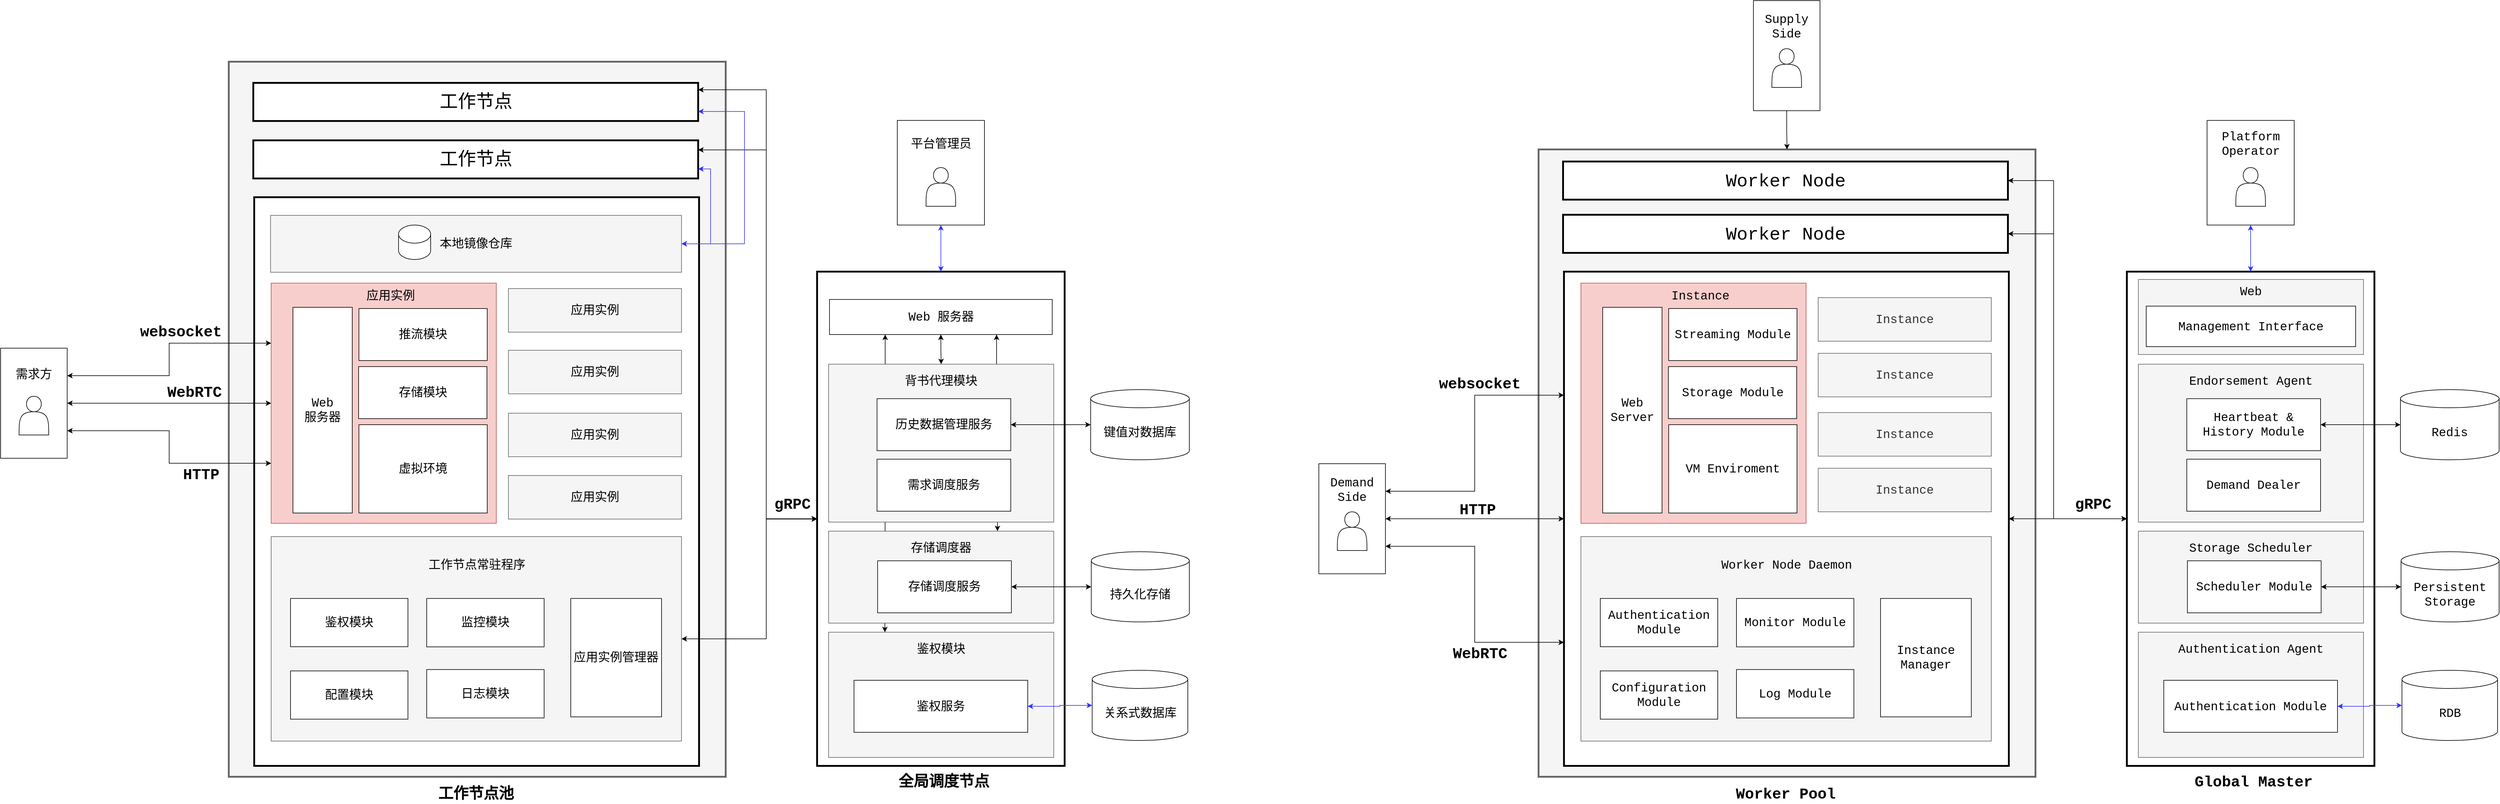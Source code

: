 <mxfile version="15.8.7" type="device"><diagram id="STa_1OBVkK1iO4QKjTPb" name="第 1 页"><mxGraphModel dx="4497" dy="1932" grid="0" gridSize="10" guides="1" tooltips="1" connect="1" arrows="1" fold="1" page="0" pageScale="1" pageWidth="827" pageHeight="1169" math="0" shadow="0"><root><mxCell id="0"/><mxCell id="1" parent="0"/><mxCell id="C3e8_S7knajv_idziumj-4" value="" style="rounded=0;whiteSpace=wrap;html=1;strokeWidth=3;" vertex="1" parent="1"><mxGeometry x="-1391" y="-40" width="409" height="817" as="geometry"/></mxCell><mxCell id="C3e8_S7knajv_idziumj-66" style="edgeStyle=orthogonalEdgeStyle;rounded=0;orthogonalLoop=1;jettySize=auto;html=1;entryX=0.25;entryY=0;entryDx=0;entryDy=0;startArrow=classic;startFill=1;exitX=0.25;exitY=1;exitDx=0;exitDy=0;" edge="1" parent="1" source="C3e8_S7knajv_idziumj-62" target="C3e8_S7knajv_idziumj-30"><mxGeometry relative="1" as="geometry"/></mxCell><mxCell id="C3e8_S7knajv_idziumj-65" style="edgeStyle=orthogonalEdgeStyle;rounded=0;orthogonalLoop=1;jettySize=auto;html=1;entryX=0.75;entryY=0;entryDx=0;entryDy=0;startArrow=classic;startFill=1;exitX=0.75;exitY=1;exitDx=0;exitDy=0;" edge="1" parent="1" source="C3e8_S7knajv_idziumj-62" target="C3e8_S7knajv_idziumj-22"><mxGeometry relative="1" as="geometry"/></mxCell><mxCell id="cxx79adE3NgKQ_IM0aCG-1" value="" style="rounded=0;whiteSpace=wrap;html=1;strokeWidth=3;fillColor=#f5f5f5;fontColor=#333333;strokeColor=#666666;" parent="1" vertex="1"><mxGeometry x="-199" y="-242" width="821" height="1037" as="geometry"/></mxCell><mxCell id="VBAy45ec0tD8rP8XfjGV-51" value="" style="rounded=0;whiteSpace=wrap;html=1;strokeWidth=3;" parent="1" vertex="1"><mxGeometry x="-157" y="-40" width="735" height="817" as="geometry"/></mxCell><mxCell id="zJKoH3lAf2TidxU_8H7B-3" value="" style="rounded=0;whiteSpace=wrap;html=1;fillColor=#f5f5f5;fontColor=#333333;strokeColor=#666666;" parent="1" vertex="1"><mxGeometry x="-129" y="398" width="678" height="338" as="geometry"/></mxCell><mxCell id="VBAy45ec0tD8rP8XfjGV-52" value="" style="rounded=0;whiteSpace=wrap;html=1;strokeWidth=3;" parent="1" vertex="1"><mxGeometry x="773" y="-40" width="409" height="817" as="geometry"/></mxCell><mxCell id="VBAy45ec0tD8rP8XfjGV-62" style="edgeStyle=orthogonalEdgeStyle;rounded=0;orthogonalLoop=1;jettySize=auto;html=1;fontFamily=Courier New;fontSize=20;startArrow=classic;startFill=1;strokeColor=#000000;" parent="1" source="VBAy45ec0tD8rP8XfjGV-51" target="VBAy45ec0tD8rP8XfjGV-52" edge="1"><mxGeometry relative="1" as="geometry"/></mxCell><mxCell id="VBAy45ec0tD8rP8XfjGV-27" value="" style="rounded=0;whiteSpace=wrap;html=1;fillColor=#f5f5f5;fontColor=#333333;strokeColor=#666666;" parent="1" vertex="1"><mxGeometry x="792" y="113" width="372" height="261" as="geometry"/></mxCell><mxCell id="VBAy45ec0tD8rP8XfjGV-2" value="" style="rounded=0;whiteSpace=wrap;html=1;fillColor=#f8cecc;strokeColor=#b85450;" parent="1" vertex="1"><mxGeometry x="-129" y="-21" width="372" height="397" as="geometry"/></mxCell><mxCell id="VBAy45ec0tD8rP8XfjGV-1" value="&lt;font face=&quot;Courier New&quot; style=&quot;font-size: 20px&quot;&gt;Web Server&lt;/font&gt;" style="rounded=0;whiteSpace=wrap;html=1;" parent="1" vertex="1"><mxGeometry x="-93" y="19" width="98" height="340" as="geometry"/></mxCell><mxCell id="VBAy45ec0tD8rP8XfjGV-3" value="Authentication Module" style="rounded=0;whiteSpace=wrap;html=1;fontSize=20;fontFamily=Courier New;" parent="1" vertex="1"><mxGeometry x="-97" y="500.25" width="194" height="79.75" as="geometry"/></mxCell><mxCell id="VBAy45ec0tD8rP8XfjGV-4" value="Instance" style="text;html=1;strokeColor=none;fillColor=none;align=center;verticalAlign=middle;whiteSpace=wrap;rounded=0;fontFamily=Courier New;fontSize=20;" parent="1" vertex="1"><mxGeometry x="15.5" y="-15" width="105" height="30" as="geometry"/></mxCell><mxCell id="VBAy45ec0tD8rP8XfjGV-8" value="Streaming Module" style="rounded=0;whiteSpace=wrap;html=1;fontSize=20;fontFamily=Courier New;" parent="1" vertex="1"><mxGeometry x="16" y="21" width="212" height="86" as="geometry"/></mxCell><mxCell id="VBAy45ec0tD8rP8XfjGV-15" style="edgeStyle=orthogonalEdgeStyle;rounded=0;orthogonalLoop=1;jettySize=auto;html=1;fontFamily=Courier New;fontSize=15;entryX=0;entryY=0.25;entryDx=0;entryDy=0;exitX=1;exitY=0.25;exitDx=0;exitDy=0;startArrow=classic;startFill=1;" parent="1" source="VBAy45ec0tD8rP8XfjGV-14" target="VBAy45ec0tD8rP8XfjGV-51" edge="1"><mxGeometry relative="1" as="geometry"><mxPoint x="-275" y="164.25" as="targetPoint"/></mxGeometry></mxCell><mxCell id="VBAy45ec0tD8rP8XfjGV-67" style="edgeStyle=orthogonalEdgeStyle;rounded=0;orthogonalLoop=1;jettySize=auto;html=1;fontFamily=Courier New;fontSize=25;startArrow=classic;startFill=1;strokeColor=#000000;entryX=0;entryY=0.5;entryDx=0;entryDy=0;" parent="1" source="VBAy45ec0tD8rP8XfjGV-14" target="VBAy45ec0tD8rP8XfjGV-51" edge="1"><mxGeometry relative="1" as="geometry"><mxPoint x="-275" y="368.5" as="targetPoint"/></mxGeometry></mxCell><mxCell id="VBAy45ec0tD8rP8XfjGV-68" style="edgeStyle=orthogonalEdgeStyle;rounded=0;orthogonalLoop=1;jettySize=auto;html=1;entryX=0;entryY=0.75;entryDx=0;entryDy=0;fontFamily=Courier New;fontSize=25;startArrow=classic;startFill=1;strokeColor=#000000;exitX=1;exitY=0.75;exitDx=0;exitDy=0;" parent="1" source="VBAy45ec0tD8rP8XfjGV-14" target="VBAy45ec0tD8rP8XfjGV-51" edge="1"><mxGeometry relative="1" as="geometry"><mxPoint x="-275" y="572.75" as="targetPoint"/></mxGeometry></mxCell><mxCell id="VBAy45ec0tD8rP8XfjGV-14" value="&lt;font face=&quot;Courier New&quot; style=&quot;font-size: 20px&quot;&gt;Demand Side&lt;br&gt;&lt;br&gt;&lt;br&gt;&lt;br&gt;&lt;br&gt;&lt;/font&gt;" style="rounded=0;whiteSpace=wrap;html=1;" parent="1" vertex="1"><mxGeometry x="-562" y="277.5" width="110" height="182" as="geometry"/></mxCell><mxCell id="VBAy45ec0tD8rP8XfjGV-26" value="Storage Module" style="rounded=0;whiteSpace=wrap;html=1;fontSize=20;fontFamily=Courier New;" parent="1" vertex="1"><mxGeometry x="15.5" y="117" width="212" height="86" as="geometry"/></mxCell><mxCell id="VBAy45ec0tD8rP8XfjGV-28" value="Endorsement Agent" style="text;html=1;strokeColor=none;fillColor=none;align=center;verticalAlign=middle;whiteSpace=wrap;rounded=0;fontFamily=Courier New;fontSize=20;" parent="1" vertex="1"><mxGeometry x="862" y="126" width="232" height="30" as="geometry"/></mxCell><mxCell id="VBAy45ec0tD8rP8XfjGV-37" style="edgeStyle=orthogonalEdgeStyle;rounded=0;orthogonalLoop=1;jettySize=auto;html=1;fontFamily=Courier New;fontSize=20;startArrow=classic;startFill=1;exitX=1;exitY=0.5;exitDx=0;exitDy=0;" parent="1" source="VBAy45ec0tD8rP8XfjGV-32" target="VBAy45ec0tD8rP8XfjGV-36" edge="1"><mxGeometry relative="1" as="geometry"/></mxCell><mxCell id="VBAy45ec0tD8rP8XfjGV-31" value="Demand Dealer" style="rounded=0;whiteSpace=wrap;html=1;fontSize=20;fontFamily=Courier New;" parent="1" vertex="1"><mxGeometry x="872" y="270" width="221" height="86" as="geometry"/></mxCell><mxCell id="VBAy45ec0tD8rP8XfjGV-32" value="Heartbeat &amp;amp; History Module" style="rounded=0;whiteSpace=wrap;html=1;fontSize=20;fontFamily=Courier New;" parent="1" vertex="1"><mxGeometry x="872" y="170" width="221" height="86" as="geometry"/></mxCell><mxCell id="VBAy45ec0tD8rP8XfjGV-36" value="Redis" style="shape=cylinder3;whiteSpace=wrap;html=1;boundedLbl=1;backgroundOutline=1;size=15;fontFamily=Courier New;fontSize=20;" parent="1" vertex="1"><mxGeometry x="1225" y="155" width="163" height="116" as="geometry"/></mxCell><mxCell id="VBAy45ec0tD8rP8XfjGV-38" value="" style="rounded=0;whiteSpace=wrap;html=1;fillColor=#f5f5f5;fontColor=#333333;strokeColor=#666666;" parent="1" vertex="1"><mxGeometry x="792" y="389" width="372" height="152" as="geometry"/></mxCell><mxCell id="VBAy45ec0tD8rP8XfjGV-39" value="Storage Scheduler" style="text;html=1;strokeColor=none;fillColor=none;align=center;verticalAlign=middle;whiteSpace=wrap;rounded=0;fontFamily=Courier New;fontSize=20;" parent="1" vertex="1"><mxGeometry x="862" y="402" width="232" height="30" as="geometry"/></mxCell><mxCell id="VBAy45ec0tD8rP8XfjGV-41" style="edgeStyle=orthogonalEdgeStyle;rounded=0;orthogonalLoop=1;jettySize=auto;html=1;fontFamily=Courier New;fontSize=20;startArrow=classic;startFill=1;" parent="1" source="VBAy45ec0tD8rP8XfjGV-42" target="VBAy45ec0tD8rP8XfjGV-44" edge="1"><mxGeometry relative="1" as="geometry"/></mxCell><mxCell id="VBAy45ec0tD8rP8XfjGV-42" value="Scheduler Module" style="rounded=0;whiteSpace=wrap;html=1;fontSize=20;fontFamily=Courier New;" parent="1" vertex="1"><mxGeometry x="873" y="438" width="221" height="86" as="geometry"/></mxCell><mxCell id="VBAy45ec0tD8rP8XfjGV-44" value="Persistent Storage" style="shape=cylinder3;whiteSpace=wrap;html=1;boundedLbl=1;backgroundOutline=1;size=15;fontFamily=Courier New;fontSize=20;" parent="1" vertex="1"><mxGeometry x="1226" y="423" width="162" height="116" as="geometry"/></mxCell><mxCell id="VBAy45ec0tD8rP8XfjGV-49" value="VM Enviroment" style="rounded=0;whiteSpace=wrap;html=1;fontSize=20;fontFamily=Courier New;" parent="1" vertex="1"><mxGeometry x="16" y="213" width="212" height="146" as="geometry"/></mxCell><mxCell id="VBAy45ec0tD8rP8XfjGV-53" style="edgeStyle=orthogonalEdgeStyle;rounded=0;orthogonalLoop=1;jettySize=auto;html=1;entryX=0.5;entryY=0;entryDx=0;entryDy=0;fontFamily=Courier New;fontSize=20;startArrow=classic;startFill=1;strokeColor=#3333FF;" parent="1" source="VBAy45ec0tD8rP8XfjGV-50" target="VBAy45ec0tD8rP8XfjGV-52" edge="1"><mxGeometry relative="1" as="geometry"/></mxCell><mxCell id="VBAy45ec0tD8rP8XfjGV-50" value="&lt;font face=&quot;Courier New&quot;&gt;&lt;span style=&quot;font-size: 20px&quot;&gt;Platform Operator&lt;br&gt;&lt;br&gt;&lt;br&gt;&lt;br&gt;&lt;br&gt;&lt;/span&gt;&lt;/font&gt;" style="rounded=0;whiteSpace=wrap;html=1;" parent="1" vertex="1"><mxGeometry x="905.5" y="-290" width="144" height="173" as="geometry"/></mxCell><mxCell id="VBAy45ec0tD8rP8XfjGV-54" value="" style="rounded=0;whiteSpace=wrap;html=1;fillColor=#f5f5f5;fontColor=#333333;strokeColor=#666666;" parent="1" vertex="1"><mxGeometry x="792" y="556" width="372" height="207" as="geometry"/></mxCell><mxCell id="VBAy45ec0tD8rP8XfjGV-55" value="Authentication Agent" style="text;html=1;strokeColor=none;fillColor=none;align=center;verticalAlign=middle;whiteSpace=wrap;rounded=0;fontFamily=Courier New;fontSize=20;" parent="1" vertex="1"><mxGeometry x="845" y="569" width="266" height="30" as="geometry"/></mxCell><mxCell id="VBAy45ec0tD8rP8XfjGV-56" value="RDB" style="shape=cylinder3;whiteSpace=wrap;html=1;boundedLbl=1;backgroundOutline=1;size=15;fontFamily=Courier New;fontSize=20;" parent="1" vertex="1"><mxGeometry x="1227.5" y="619" width="158" height="116" as="geometry"/></mxCell><mxCell id="VBAy45ec0tD8rP8XfjGV-59" style="edgeStyle=orthogonalEdgeStyle;rounded=0;orthogonalLoop=1;jettySize=auto;html=1;fontFamily=Courier New;fontSize=20;startArrow=classic;startFill=1;strokeColor=#3333FF;" parent="1" source="VBAy45ec0tD8rP8XfjGV-58" target="VBAy45ec0tD8rP8XfjGV-56" edge="1"><mxGeometry relative="1" as="geometry"/></mxCell><mxCell id="VBAy45ec0tD8rP8XfjGV-58" value="Authentication&amp;nbsp;Module" style="rounded=0;whiteSpace=wrap;html=1;fontSize=20;fontFamily=Courier New;" parent="1" vertex="1"><mxGeometry x="834" y="635.5" width="287" height="86" as="geometry"/></mxCell><mxCell id="VBAy45ec0tD8rP8XfjGV-63" value="&lt;b&gt;&lt;font style=&quot;font-size: 25px&quot;&gt;gRPC&lt;/font&gt;&lt;/b&gt;" style="text;html=1;strokeColor=none;fillColor=none;align=center;verticalAlign=middle;whiteSpace=wrap;rounded=0;fontFamily=Courier New;fontSize=20;" parent="1" vertex="1"><mxGeometry x="690" y="330" width="55" height="30" as="geometry"/></mxCell><mxCell id="VBAy45ec0tD8rP8XfjGV-64" value="&lt;b&gt;&lt;font style=&quot;font-size: 25px&quot;&gt;HTTP&lt;/font&gt;&lt;/b&gt;" style="text;html=1;strokeColor=none;fillColor=none;align=center;verticalAlign=middle;whiteSpace=wrap;rounded=0;fontFamily=Courier New;fontSize=20;" parent="1" vertex="1"><mxGeometry x="-326.75" y="339" width="55" height="30" as="geometry"/></mxCell><mxCell id="VBAy45ec0tD8rP8XfjGV-69" value="&lt;span style=&quot;font-size: 25px&quot;&gt;&lt;b&gt;websocket&lt;/b&gt;&lt;/span&gt;" style="text;html=1;strokeColor=none;fillColor=none;align=center;verticalAlign=middle;whiteSpace=wrap;rounded=0;fontFamily=Courier New;fontSize=20;" parent="1" vertex="1"><mxGeometry x="-374.75" y="131" width="158" height="30" as="geometry"/></mxCell><mxCell id="VBAy45ec0tD8rP8XfjGV-70" value="&lt;b&gt;&lt;font style=&quot;font-size: 25px&quot;&gt;WebRTC&lt;/font&gt;&lt;/b&gt;" style="text;html=1;strokeColor=none;fillColor=none;align=center;verticalAlign=middle;whiteSpace=wrap;rounded=0;fontFamily=Courier New;fontSize=20;" parent="1" vertex="1"><mxGeometry x="-341" y="577" width="90.5" height="30" as="geometry"/></mxCell><mxCell id="VBAy45ec0tD8rP8XfjGV-71" value="&lt;b&gt;&lt;font style=&quot;font-size: 25px&quot;&gt;Worker Pool&lt;/font&gt;&lt;/b&gt;" style="text;html=1;strokeColor=none;fillColor=none;align=center;verticalAlign=middle;whiteSpace=wrap;rounded=0;fontFamily=Courier New;fontSize=20;" parent="1" vertex="1"><mxGeometry x="85.75" y="809" width="246.5" height="30" as="geometry"/></mxCell><mxCell id="VBAy45ec0tD8rP8XfjGV-72" value="&lt;b&gt;&lt;font style=&quot;font-size: 25px&quot;&gt;Global Master&lt;/font&gt;&lt;/b&gt;" style="text;html=1;strokeColor=none;fillColor=none;align=center;verticalAlign=middle;whiteSpace=wrap;rounded=0;fontFamily=Courier New;fontSize=20;" parent="1" vertex="1"><mxGeometry x="834" y="789" width="297" height="30" as="geometry"/></mxCell><mxCell id="wNVnw0IwyN-OmfaaxIC0-1" value="" style="shape=actor;whiteSpace=wrap;html=1;" parent="1" vertex="1"><mxGeometry x="-531.5" y="357" width="49" height="64" as="geometry"/></mxCell><mxCell id="wNVnw0IwyN-OmfaaxIC0-2" value="" style="shape=actor;whiteSpace=wrap;html=1;" parent="1" vertex="1"><mxGeometry x="953" y="-212" width="49" height="64" as="geometry"/></mxCell><mxCell id="4lXJk_FmMBGKa-IYqEtt-1" value="" style="rounded=0;whiteSpace=wrap;html=1;fillColor=#f5f5f5;fontColor=#333333;strokeColor=#666666;" parent="1" vertex="1"><mxGeometry x="792" y="-27" width="372" height="124" as="geometry"/></mxCell><mxCell id="4lXJk_FmMBGKa-IYqEtt-2" value="Web" style="text;html=1;strokeColor=none;fillColor=none;align=center;verticalAlign=middle;whiteSpace=wrap;rounded=0;fontFamily=Courier New;fontSize=20;" parent="1" vertex="1"><mxGeometry x="862" y="-22" width="232" height="30" as="geometry"/></mxCell><mxCell id="4lXJk_FmMBGKa-IYqEtt-4" value="&lt;font face=&quot;Courier New&quot; style=&quot;font-size: 20px&quot;&gt;Management Interface&lt;/font&gt;" style="rounded=0;whiteSpace=wrap;html=1;" parent="1" vertex="1"><mxGeometry x="805" y="17" width="346" height="67" as="geometry"/></mxCell><mxCell id="zJKoH3lAf2TidxU_8H7B-2" value="&lt;font style=&quot;font-size: 20px&quot; face=&quot;Courier New&quot;&gt;Instance&lt;/font&gt;" style="rounded=0;whiteSpace=wrap;html=1;fillColor=#f5f5f5;fontColor=#333333;strokeColor=#666666;" parent="1" vertex="1"><mxGeometry x="263" y="3" width="286" height="72" as="geometry"/></mxCell><mxCell id="zJKoH3lAf2TidxU_8H7B-4" value="Worker Node Daemon" style="text;html=1;strokeColor=none;fillColor=none;align=center;verticalAlign=middle;whiteSpace=wrap;rounded=0;fontFamily=Courier New;fontSize=20;" parent="1" vertex="1"><mxGeometry x="81.5" y="429.5" width="258" height="30" as="geometry"/></mxCell><mxCell id="zJKoH3lAf2TidxU_8H7B-6" value="&lt;font style=&quot;font-size: 20px&quot; face=&quot;Courier New&quot;&gt;Instance&lt;/font&gt;" style="rounded=0;whiteSpace=wrap;html=1;fillColor=#f5f5f5;fontColor=#333333;strokeColor=#666666;" parent="1" vertex="1"><mxGeometry x="263" y="95" width="286" height="72" as="geometry"/></mxCell><mxCell id="zJKoH3lAf2TidxU_8H7B-7" value="&lt;font style=&quot;font-size: 20px&quot; face=&quot;Courier New&quot;&gt;Instance&lt;/font&gt;" style="rounded=0;whiteSpace=wrap;html=1;fillColor=#f5f5f5;fontColor=#333333;strokeColor=#666666;" parent="1" vertex="1"><mxGeometry x="263" y="285" width="286" height="72" as="geometry"/></mxCell><mxCell id="zJKoH3lAf2TidxU_8H7B-8" value="&lt;font style=&quot;font-size: 20px&quot; face=&quot;Courier New&quot;&gt;Instance&lt;/font&gt;" style="rounded=0;whiteSpace=wrap;html=1;fillColor=#f5f5f5;fontColor=#333333;strokeColor=#666666;" parent="1" vertex="1"><mxGeometry x="263" y="193" width="286" height="72" as="geometry"/></mxCell><mxCell id="zJKoH3lAf2TidxU_8H7B-12" style="edgeStyle=orthogonalEdgeStyle;rounded=0;orthogonalLoop=1;jettySize=auto;html=1;entryX=0;entryY=0.5;entryDx=0;entryDy=0;fontFamily=Courier New;fontSize=30;startArrow=classic;startFill=1;" parent="1" source="zJKoH3lAf2TidxU_8H7B-10" target="VBAy45ec0tD8rP8XfjGV-52" edge="1"><mxGeometry relative="1" as="geometry"><Array as="points"><mxPoint x="652" y="-102"/><mxPoint x="652" y="369"/></Array></mxGeometry></mxCell><mxCell id="zJKoH3lAf2TidxU_8H7B-10" value="&lt;font style=&quot;font-size: 30px&quot; face=&quot;Courier New&quot;&gt;Worker Node&lt;/font&gt;" style="rounded=0;whiteSpace=wrap;html=1;strokeWidth=3;" parent="1" vertex="1"><mxGeometry x="-158.5" y="-134" width="735" height="63" as="geometry"/></mxCell><mxCell id="zJKoH3lAf2TidxU_8H7B-13" style="edgeStyle=orthogonalEdgeStyle;rounded=0;orthogonalLoop=1;jettySize=auto;html=1;entryX=0;entryY=0.5;entryDx=0;entryDy=0;fontFamily=Courier New;fontSize=30;startArrow=classic;startFill=1;" parent="1" source="zJKoH3lAf2TidxU_8H7B-11" target="VBAy45ec0tD8rP8XfjGV-52" edge="1"><mxGeometry relative="1" as="geometry"><Array as="points"><mxPoint x="652" y="-190"/><mxPoint x="652" y="369"/></Array></mxGeometry></mxCell><mxCell id="zJKoH3lAf2TidxU_8H7B-11" value="&lt;font style=&quot;font-size: 30px&quot; face=&quot;Courier New&quot;&gt;Worker Node&lt;/font&gt;" style="rounded=0;whiteSpace=wrap;html=1;strokeWidth=3;" parent="1" vertex="1"><mxGeometry x="-158.5" y="-222" width="735" height="63" as="geometry"/></mxCell><mxCell id="cxx79adE3NgKQ_IM0aCG-5" style="edgeStyle=orthogonalEdgeStyle;rounded=0;orthogonalLoop=1;jettySize=auto;html=1;entryX=0.5;entryY=0;entryDx=0;entryDy=0;" parent="1" source="cxx79adE3NgKQ_IM0aCG-2" target="cxx79adE3NgKQ_IM0aCG-1" edge="1"><mxGeometry relative="1" as="geometry"/></mxCell><mxCell id="cxx79adE3NgKQ_IM0aCG-2" value="&lt;font face=&quot;Courier New&quot; style=&quot;font-size: 20px&quot;&gt;Supply Side&lt;br&gt;&lt;br&gt;&lt;br&gt;&lt;br&gt;&lt;br&gt;&lt;/font&gt;" style="rounded=0;whiteSpace=wrap;html=1;" parent="1" vertex="1"><mxGeometry x="156" y="-488" width="110" height="182" as="geometry"/></mxCell><mxCell id="cxx79adE3NgKQ_IM0aCG-3" value="" style="shape=actor;whiteSpace=wrap;html=1;" parent="1" vertex="1"><mxGeometry x="186.5" y="-408.5" width="49" height="64" as="geometry"/></mxCell><mxCell id="cxx79adE3NgKQ_IM0aCG-6" value="Monitor Module" style="rounded=0;whiteSpace=wrap;html=1;fontSize=20;fontFamily=Courier New;" parent="1" vertex="1"><mxGeometry x="128" y="500.25" width="194" height="80" as="geometry"/></mxCell><mxCell id="cxx79adE3NgKQ_IM0aCG-7" value="Log Module" style="rounded=0;whiteSpace=wrap;html=1;fontSize=20;fontFamily=Courier New;" parent="1" vertex="1"><mxGeometry x="128" y="617.75" width="194" height="80" as="geometry"/></mxCell><mxCell id="cxx79adE3NgKQ_IM0aCG-8" value="Configuration Module" style="rounded=0;whiteSpace=wrap;html=1;fontSize=20;fontFamily=Courier New;" parent="1" vertex="1"><mxGeometry x="-97" y="620" width="194" height="79.75" as="geometry"/></mxCell><mxCell id="cxx79adE3NgKQ_IM0aCG-9" value="Instance Manager" style="rounded=0;whiteSpace=wrap;html=1;fontSize=20;fontFamily=Courier New;" parent="1" vertex="1"><mxGeometry x="366" y="500.25" width="150" height="195.75" as="geometry"/></mxCell><mxCell id="C3e8_S7knajv_idziumj-1" value="" style="rounded=0;whiteSpace=wrap;html=1;strokeWidth=3;fillColor=#f5f5f5;fontColor=#333333;strokeColor=#666666;" vertex="1" parent="1"><mxGeometry x="-2363" y="-387" width="821" height="1182" as="geometry"/></mxCell><mxCell id="C3e8_S7knajv_idziumj-2" value="" style="rounded=0;whiteSpace=wrap;html=1;strokeWidth=3;" vertex="1" parent="1"><mxGeometry x="-2321" y="-163" width="735" height="940" as="geometry"/></mxCell><mxCell id="C3e8_S7knajv_idziumj-3" value="" style="rounded=0;whiteSpace=wrap;html=1;fillColor=#f5f5f5;fontColor=#333333;strokeColor=#666666;" vertex="1" parent="1"><mxGeometry x="-2293" y="398" width="678" height="338" as="geometry"/></mxCell><mxCell id="C3e8_S7knajv_idziumj-5" style="edgeStyle=orthogonalEdgeStyle;rounded=0;orthogonalLoop=1;jettySize=auto;html=1;fontFamily=Courier New;fontSize=20;startArrow=classic;startFill=1;strokeColor=#000000;exitX=1;exitY=0.5;exitDx=0;exitDy=0;" edge="1" source="C3e8_S7knajv_idziumj-3" target="C3e8_S7knajv_idziumj-4" parent="1"><mxGeometry relative="1" as="geometry"><Array as="points"><mxPoint x="-1475" y="567"/><mxPoint x="-1475" y="369"/></Array></mxGeometry></mxCell><mxCell id="C3e8_S7knajv_idziumj-6" value="" style="rounded=0;whiteSpace=wrap;html=1;fillColor=#f5f5f5;fontColor=#333333;strokeColor=#666666;" vertex="1" parent="1"><mxGeometry x="-1372" y="113" width="372" height="261" as="geometry"/></mxCell><mxCell id="C3e8_S7knajv_idziumj-7" value="" style="rounded=0;whiteSpace=wrap;html=1;fillColor=#f8cecc;strokeColor=#b85450;" vertex="1" parent="1"><mxGeometry x="-2293" y="-21" width="372" height="397" as="geometry"/></mxCell><mxCell id="C3e8_S7knajv_idziumj-8" value="&lt;font face=&quot;Courier New&quot; style=&quot;font-size: 20px&quot;&gt;Web &lt;br&gt;服务器&lt;/font&gt;" style="rounded=0;whiteSpace=wrap;html=1;align=center;" vertex="1" parent="1"><mxGeometry x="-2257" y="19" width="98" height="340" as="geometry"/></mxCell><mxCell id="C3e8_S7knajv_idziumj-9" value="鉴权模块" style="rounded=0;whiteSpace=wrap;html=1;fontSize=20;fontFamily=Courier New;" vertex="1" parent="1"><mxGeometry x="-2261" y="500.25" width="194" height="79.75" as="geometry"/></mxCell><mxCell id="C3e8_S7knajv_idziumj-10" value="应用实例" style="text;html=1;strokeColor=none;fillColor=none;align=center;verticalAlign=middle;whiteSpace=wrap;rounded=0;fontFamily=Courier New;fontSize=20;" vertex="1" parent="1"><mxGeometry x="-2148.5" y="-15" width="105" height="30" as="geometry"/></mxCell><mxCell id="C3e8_S7knajv_idziumj-11" value="推流模块" style="rounded=0;whiteSpace=wrap;html=1;fontSize=20;fontFamily=Courier New;" vertex="1" parent="1"><mxGeometry x="-2148" y="21" width="212" height="86" as="geometry"/></mxCell><mxCell id="C3e8_S7knajv_idziumj-12" style="edgeStyle=orthogonalEdgeStyle;rounded=0;orthogonalLoop=1;jettySize=auto;html=1;fontFamily=Courier New;fontSize=15;entryX=0;entryY=0.25;entryDx=0;entryDy=0;exitX=1;exitY=0.25;exitDx=0;exitDy=0;startArrow=classic;startFill=1;" edge="1" source="C3e8_S7knajv_idziumj-15" target="C3e8_S7knajv_idziumj-7" parent="1"><mxGeometry relative="1" as="geometry"><mxPoint x="-2439" y="164.25" as="targetPoint"/></mxGeometry></mxCell><mxCell id="C3e8_S7knajv_idziumj-13" style="edgeStyle=orthogonalEdgeStyle;rounded=0;orthogonalLoop=1;jettySize=auto;html=1;fontFamily=Courier New;fontSize=25;startArrow=classic;startFill=1;strokeColor=#000000;" edge="1" source="C3e8_S7knajv_idziumj-15" target="C3e8_S7knajv_idziumj-7" parent="1"><mxGeometry relative="1" as="geometry"><mxPoint x="-2439" y="368.5" as="targetPoint"/></mxGeometry></mxCell><mxCell id="C3e8_S7knajv_idziumj-14" style="edgeStyle=orthogonalEdgeStyle;rounded=0;orthogonalLoop=1;jettySize=auto;html=1;entryX=0;entryY=0.75;entryDx=0;entryDy=0;fontFamily=Courier New;fontSize=25;startArrow=classic;startFill=1;strokeColor=#000000;exitX=1;exitY=0.75;exitDx=0;exitDy=0;" edge="1" source="C3e8_S7knajv_idziumj-15" target="C3e8_S7knajv_idziumj-7" parent="1"><mxGeometry relative="1" as="geometry"><mxPoint x="-2439" y="572.75" as="targetPoint"/></mxGeometry></mxCell><mxCell id="C3e8_S7knajv_idziumj-15" value="&lt;font face=&quot;Courier New&quot; style=&quot;font-size: 20px&quot;&gt;需求方&lt;br&gt;&lt;br&gt;&lt;br&gt;&lt;br&gt;&lt;br&gt;&lt;/font&gt;" style="rounded=0;whiteSpace=wrap;html=1;" vertex="1" parent="1"><mxGeometry x="-2740" y="86.5" width="110" height="182" as="geometry"/></mxCell><mxCell id="C3e8_S7knajv_idziumj-16" value="存储模块" style="rounded=0;whiteSpace=wrap;html=1;fontSize=20;fontFamily=Courier New;" vertex="1" parent="1"><mxGeometry x="-2148.5" y="117" width="212" height="86" as="geometry"/></mxCell><mxCell id="C3e8_S7knajv_idziumj-17" value="背书代理模块" style="text;html=1;strokeColor=none;fillColor=none;align=center;verticalAlign=middle;whiteSpace=wrap;rounded=0;fontFamily=Courier New;fontSize=20;" vertex="1" parent="1"><mxGeometry x="-1302" y="126" width="232" height="30" as="geometry"/></mxCell><mxCell id="C3e8_S7knajv_idziumj-18" style="edgeStyle=orthogonalEdgeStyle;rounded=0;orthogonalLoop=1;jettySize=auto;html=1;fontFamily=Courier New;fontSize=20;startArrow=classic;startFill=1;exitX=1;exitY=0.5;exitDx=0;exitDy=0;" edge="1" source="C3e8_S7knajv_idziumj-20" target="C3e8_S7knajv_idziumj-21" parent="1"><mxGeometry relative="1" as="geometry"/></mxCell><mxCell id="C3e8_S7knajv_idziumj-19" value="需求调度服务" style="rounded=0;whiteSpace=wrap;html=1;fontSize=20;fontFamily=Courier New;" vertex="1" parent="1"><mxGeometry x="-1292" y="270" width="221" height="86" as="geometry"/></mxCell><mxCell id="C3e8_S7knajv_idziumj-20" value="历史数据管理服务" style="rounded=0;whiteSpace=wrap;html=1;fontSize=20;fontFamily=Courier New;" vertex="1" parent="1"><mxGeometry x="-1292" y="170" width="221" height="86" as="geometry"/></mxCell><mxCell id="C3e8_S7knajv_idziumj-21" value="键值对数据库" style="shape=cylinder3;whiteSpace=wrap;html=1;boundedLbl=1;backgroundOutline=1;size=15;fontFamily=Courier New;fontSize=20;" vertex="1" parent="1"><mxGeometry x="-939" y="155" width="163" height="116" as="geometry"/></mxCell><mxCell id="C3e8_S7knajv_idziumj-22" value="" style="rounded=0;whiteSpace=wrap;html=1;fillColor=#f5f5f5;fontColor=#333333;strokeColor=#666666;" vertex="1" parent="1"><mxGeometry x="-1372" y="389" width="372" height="152" as="geometry"/></mxCell><mxCell id="C3e8_S7knajv_idziumj-23" value="存储调度器" style="text;html=1;strokeColor=none;fillColor=none;align=center;verticalAlign=middle;whiteSpace=wrap;rounded=0;fontFamily=Courier New;fontSize=20;" vertex="1" parent="1"><mxGeometry x="-1302" y="402" width="232" height="30" as="geometry"/></mxCell><mxCell id="C3e8_S7knajv_idziumj-24" style="edgeStyle=orthogonalEdgeStyle;rounded=0;orthogonalLoop=1;jettySize=auto;html=1;fontFamily=Courier New;fontSize=20;startArrow=classic;startFill=1;" edge="1" source="C3e8_S7knajv_idziumj-25" target="C3e8_S7knajv_idziumj-26" parent="1"><mxGeometry relative="1" as="geometry"/></mxCell><mxCell id="C3e8_S7knajv_idziumj-25" value="存储调度服务" style="rounded=0;whiteSpace=wrap;html=1;fontSize=20;fontFamily=Courier New;" vertex="1" parent="1"><mxGeometry x="-1291" y="438" width="221" height="86" as="geometry"/></mxCell><mxCell id="C3e8_S7knajv_idziumj-26" value="持久化存储" style="shape=cylinder3;whiteSpace=wrap;html=1;boundedLbl=1;backgroundOutline=1;size=15;fontFamily=Courier New;fontSize=20;" vertex="1" parent="1"><mxGeometry x="-938" y="423" width="162" height="116" as="geometry"/></mxCell><mxCell id="C3e8_S7knajv_idziumj-27" value="虚拟环境" style="rounded=0;whiteSpace=wrap;html=1;fontSize=20;fontFamily=Courier New;" vertex="1" parent="1"><mxGeometry x="-2148" y="213" width="212" height="146" as="geometry"/></mxCell><mxCell id="C3e8_S7knajv_idziumj-28" style="edgeStyle=orthogonalEdgeStyle;rounded=0;orthogonalLoop=1;jettySize=auto;html=1;entryX=0.5;entryY=0;entryDx=0;entryDy=0;fontFamily=Courier New;fontSize=20;startArrow=classic;startFill=1;strokeColor=#3333FF;" edge="1" source="C3e8_S7knajv_idziumj-29" target="C3e8_S7knajv_idziumj-4" parent="1"><mxGeometry relative="1" as="geometry"/></mxCell><mxCell id="C3e8_S7knajv_idziumj-29" value="&lt;font face=&quot;Courier New&quot;&gt;&lt;span style=&quot;font-size: 20px&quot;&gt;平台管理员&lt;br&gt;&lt;br&gt;&lt;br&gt;&lt;br&gt;&lt;br&gt;&lt;/span&gt;&lt;/font&gt;" style="rounded=0;whiteSpace=wrap;html=1;" vertex="1" parent="1"><mxGeometry x="-1258.5" y="-290" width="144" height="173" as="geometry"/></mxCell><mxCell id="C3e8_S7knajv_idziumj-30" value="" style="rounded=0;whiteSpace=wrap;html=1;fillColor=#f5f5f5;fontColor=#333333;strokeColor=#666666;" vertex="1" parent="1"><mxGeometry x="-1372" y="556" width="372" height="207" as="geometry"/></mxCell><mxCell id="C3e8_S7knajv_idziumj-31" value="鉴权模块" style="text;html=1;strokeColor=none;fillColor=none;align=center;verticalAlign=middle;whiteSpace=wrap;rounded=0;fontFamily=Courier New;fontSize=20;" vertex="1" parent="1"><mxGeometry x="-1319" y="569" width="266" height="30" as="geometry"/></mxCell><mxCell id="C3e8_S7knajv_idziumj-32" value="关系式数据库" style="shape=cylinder3;whiteSpace=wrap;html=1;boundedLbl=1;backgroundOutline=1;size=15;fontFamily=Courier New;fontSize=20;" vertex="1" parent="1"><mxGeometry x="-936.5" y="619" width="158" height="116" as="geometry"/></mxCell><mxCell id="C3e8_S7knajv_idziumj-33" style="edgeStyle=orthogonalEdgeStyle;rounded=0;orthogonalLoop=1;jettySize=auto;html=1;fontFamily=Courier New;fontSize=20;startArrow=classic;startFill=1;strokeColor=#3333FF;" edge="1" source="C3e8_S7knajv_idziumj-34" target="C3e8_S7knajv_idziumj-32" parent="1"><mxGeometry relative="1" as="geometry"/></mxCell><mxCell id="C3e8_S7knajv_idziumj-34" value="鉴权服务" style="rounded=0;whiteSpace=wrap;html=1;fontSize=20;fontFamily=Courier New;" vertex="1" parent="1"><mxGeometry x="-1330" y="635.5" width="287" height="86" as="geometry"/></mxCell><mxCell id="C3e8_S7knajv_idziumj-35" value="&lt;b&gt;&lt;font style=&quot;font-size: 25px&quot;&gt;gRPC&lt;/font&gt;&lt;/b&gt;" style="text;html=1;strokeColor=none;fillColor=none;align=center;verticalAlign=middle;whiteSpace=wrap;rounded=0;fontFamily=Courier New;fontSize=20;" vertex="1" parent="1"><mxGeometry x="-1459" y="330" width="55" height="30" as="geometry"/></mxCell><mxCell id="C3e8_S7knajv_idziumj-36" value="&lt;b&gt;&lt;font style=&quot;font-size: 25px&quot;&gt;HTTP&lt;/font&gt;&lt;/b&gt;" style="text;html=1;strokeColor=none;fillColor=none;align=center;verticalAlign=middle;whiteSpace=wrap;rounded=0;fontFamily=Courier New;fontSize=20;" vertex="1" parent="1"><mxGeometry x="-2435.75" y="281" width="55" height="30" as="geometry"/></mxCell><mxCell id="C3e8_S7knajv_idziumj-37" value="&lt;span style=&quot;font-size: 25px&quot;&gt;&lt;b&gt;websocket&lt;/b&gt;&lt;/span&gt;" style="text;html=1;strokeColor=none;fillColor=none;align=center;verticalAlign=middle;whiteSpace=wrap;rounded=0;fontFamily=Courier New;fontSize=20;" vertex="1" parent="1"><mxGeometry x="-2521" y="45" width="158" height="30" as="geometry"/></mxCell><mxCell id="C3e8_S7knajv_idziumj-38" value="&lt;b&gt;&lt;font style=&quot;font-size: 25px&quot;&gt;WebRTC&lt;/font&gt;&lt;/b&gt;" style="text;html=1;strokeColor=none;fillColor=none;align=center;verticalAlign=middle;whiteSpace=wrap;rounded=0;fontFamily=Courier New;fontSize=20;" vertex="1" parent="1"><mxGeometry x="-2465" y="145" width="90.5" height="30" as="geometry"/></mxCell><mxCell id="C3e8_S7knajv_idziumj-39" value="&lt;span style=&quot;font-size: 25px&quot;&gt;&lt;b&gt;工作节点池&lt;/b&gt;&lt;/span&gt;" style="text;html=1;strokeColor=none;fillColor=none;align=center;verticalAlign=middle;whiteSpace=wrap;rounded=0;fontFamily=Courier New;fontSize=20;" vertex="1" parent="1"><mxGeometry x="-2078.25" y="809" width="246.5" height="30" as="geometry"/></mxCell><mxCell id="C3e8_S7knajv_idziumj-40" value="&lt;b&gt;&lt;font style=&quot;font-size: 25px&quot;&gt;全局调度节点&lt;/font&gt;&lt;/b&gt;" style="text;html=1;strokeColor=none;fillColor=none;align=center;verticalAlign=middle;whiteSpace=wrap;rounded=0;fontFamily=Courier New;fontSize=20;" vertex="1" parent="1"><mxGeometry x="-1330" y="789" width="297" height="30" as="geometry"/></mxCell><mxCell id="C3e8_S7knajv_idziumj-41" value="" style="shape=actor;whiteSpace=wrap;html=1;" vertex="1" parent="1"><mxGeometry x="-2709.5" y="166" width="49" height="64" as="geometry"/></mxCell><mxCell id="C3e8_S7knajv_idziumj-42" value="" style="shape=actor;whiteSpace=wrap;html=1;" vertex="1" parent="1"><mxGeometry x="-1211" y="-212" width="49" height="64" as="geometry"/></mxCell><mxCell id="C3e8_S7knajv_idziumj-46" value="&lt;span style=&quot;color: rgb(0 , 0 , 0) ; font-family: &amp;#34;courier new&amp;#34; ; font-size: 20px&quot;&gt;应用实例&lt;/span&gt;" style="rounded=0;whiteSpace=wrap;html=1;fillColor=#f5f5f5;fontColor=#333333;strokeColor=#666666;" vertex="1" parent="1"><mxGeometry x="-1901" y="-12" width="286" height="72" as="geometry"/></mxCell><mxCell id="C3e8_S7knajv_idziumj-47" value="工作节点常驻程序" style="text;html=1;strokeColor=none;fillColor=none;align=center;verticalAlign=middle;whiteSpace=wrap;rounded=0;fontFamily=Courier New;fontSize=20;" vertex="1" parent="1"><mxGeometry x="-2082.5" y="429.5" width="258" height="30" as="geometry"/></mxCell><mxCell id="C3e8_S7knajv_idziumj-48" value="&lt;span style=&quot;color: rgb(0 , 0 , 0) ; font-family: &amp;#34;courier new&amp;#34; ; font-size: 20px&quot;&gt;应用实例&lt;/span&gt;" style="rounded=0;whiteSpace=wrap;html=1;fillColor=#f5f5f5;fontColor=#333333;strokeColor=#666666;" vertex="1" parent="1"><mxGeometry x="-1901" y="90" width="286" height="72" as="geometry"/></mxCell><mxCell id="C3e8_S7knajv_idziumj-49" value="&lt;span style=&quot;color: rgb(0 , 0 , 0) ; font-family: &amp;#34;courier new&amp;#34; ; font-size: 20px&quot;&gt;应用实例&lt;/span&gt;" style="rounded=0;whiteSpace=wrap;html=1;fillColor=#f5f5f5;fontColor=#333333;strokeColor=#666666;" vertex="1" parent="1"><mxGeometry x="-1901" y="297" width="286" height="72" as="geometry"/></mxCell><mxCell id="C3e8_S7knajv_idziumj-50" value="&lt;span style=&quot;color: rgb(0 , 0 , 0) ; font-family: &amp;#34;courier new&amp;#34; ; font-size: 20px&quot;&gt;应用实例&lt;/span&gt;" style="rounded=0;whiteSpace=wrap;html=1;fillColor=#f5f5f5;fontColor=#333333;strokeColor=#666666;" vertex="1" parent="1"><mxGeometry x="-1901" y="194" width="286" height="72" as="geometry"/></mxCell><mxCell id="C3e8_S7knajv_idziumj-51" style="edgeStyle=orthogonalEdgeStyle;rounded=0;orthogonalLoop=1;jettySize=auto;html=1;entryX=0;entryY=0.5;entryDx=0;entryDy=0;fontFamily=Courier New;fontSize=30;startArrow=classic;startFill=1;exitX=1;exitY=0.25;exitDx=0;exitDy=0;" edge="1" source="C3e8_S7knajv_idziumj-52" target="C3e8_S7knajv_idziumj-4" parent="1"><mxGeometry relative="1" as="geometry"><Array as="points"><mxPoint x="-1475" y="-241"/><mxPoint x="-1475" y="369"/></Array></mxGeometry></mxCell><mxCell id="C3e8_S7knajv_idziumj-52" value="&lt;font style=&quot;font-size: 30px&quot; face=&quot;Courier New&quot;&gt;工作节点&lt;/font&gt;" style="rounded=0;whiteSpace=wrap;html=1;strokeWidth=3;" vertex="1" parent="1"><mxGeometry x="-2322.5" y="-257" width="735" height="63" as="geometry"/></mxCell><mxCell id="C3e8_S7knajv_idziumj-53" style="edgeStyle=orthogonalEdgeStyle;rounded=0;orthogonalLoop=1;jettySize=auto;html=1;entryX=0;entryY=0.5;entryDx=0;entryDy=0;fontFamily=Courier New;fontSize=30;startArrow=classic;startFill=1;exitX=1;exitY=0.181;exitDx=0;exitDy=0;exitPerimeter=0;" edge="1" source="C3e8_S7knajv_idziumj-54" target="C3e8_S7knajv_idziumj-4" parent="1"><mxGeometry relative="1" as="geometry"><Array as="points"><mxPoint x="-1475" y="-341"/><mxPoint x="-1475" y="369"/></Array></mxGeometry></mxCell><mxCell id="C3e8_S7knajv_idziumj-54" value="&lt;font style=&quot;font-size: 30px&quot; face=&quot;Courier New&quot;&gt;工作节点&lt;/font&gt;" style="rounded=0;whiteSpace=wrap;html=1;strokeWidth=3;" vertex="1" parent="1"><mxGeometry x="-2322.5" y="-352" width="735" height="63" as="geometry"/></mxCell><mxCell id="C3e8_S7knajv_idziumj-58" value="监控模块" style="rounded=0;whiteSpace=wrap;html=1;fontSize=20;fontFamily=Courier New;" vertex="1" parent="1"><mxGeometry x="-2036" y="500.25" width="194" height="80" as="geometry"/></mxCell><mxCell id="C3e8_S7knajv_idziumj-59" value="日志模块" style="rounded=0;whiteSpace=wrap;html=1;fontSize=20;fontFamily=Courier New;" vertex="1" parent="1"><mxGeometry x="-2036" y="617.75" width="194" height="80" as="geometry"/></mxCell><mxCell id="C3e8_S7knajv_idziumj-60" value="配置模块" style="rounded=0;whiteSpace=wrap;html=1;fontSize=20;fontFamily=Courier New;" vertex="1" parent="1"><mxGeometry x="-2261" y="620" width="194" height="79.75" as="geometry"/></mxCell><mxCell id="C3e8_S7knajv_idziumj-61" value="应用实例管理器" style="rounded=0;whiteSpace=wrap;html=1;fontSize=20;fontFamily=Courier New;" vertex="1" parent="1"><mxGeometry x="-1798" y="500.25" width="150" height="195.75" as="geometry"/></mxCell><mxCell id="C3e8_S7knajv_idziumj-64" style="edgeStyle=orthogonalEdgeStyle;rounded=0;orthogonalLoop=1;jettySize=auto;html=1;entryX=0.5;entryY=0;entryDx=0;entryDy=0;startArrow=classic;startFill=1;" edge="1" parent="1" source="C3e8_S7knajv_idziumj-62" target="C3e8_S7knajv_idziumj-6"><mxGeometry relative="1" as="geometry"/></mxCell><mxCell id="C3e8_S7knajv_idziumj-62" value="&lt;font face=&quot;Courier New&quot; style=&quot;font-size: 20px&quot;&gt;Web 服务器&lt;/font&gt;" style="rounded=0;whiteSpace=wrap;html=1;align=center;" vertex="1" parent="1"><mxGeometry x="-1370.5" y="6" width="368" height="58" as="geometry"/></mxCell><mxCell id="C3e8_S7knajv_idziumj-69" style="edgeStyle=orthogonalEdgeStyle;rounded=0;orthogonalLoop=1;jettySize=auto;html=1;entryX=1;entryY=0.75;entryDx=0;entryDy=0;startArrow=classic;startFill=1;strokeColor=#3333FF;" edge="1" parent="1" source="C3e8_S7knajv_idziumj-67" target="C3e8_S7knajv_idziumj-52"><mxGeometry relative="1" as="geometry"><Array as="points"><mxPoint x="-1567" y="-86"/><mxPoint x="-1567" y="-210"/></Array></mxGeometry></mxCell><mxCell id="C3e8_S7knajv_idziumj-70" style="edgeStyle=orthogonalEdgeStyle;rounded=0;orthogonalLoop=1;jettySize=auto;html=1;entryX=1;entryY=0.75;entryDx=0;entryDy=0;startArrow=classic;startFill=1;strokeColor=#3333FF;" edge="1" parent="1" source="C3e8_S7knajv_idziumj-67" target="C3e8_S7knajv_idziumj-54"><mxGeometry relative="1" as="geometry"><Array as="points"><mxPoint x="-1511" y="-86"/><mxPoint x="-1511" y="-305"/></Array></mxGeometry></mxCell><mxCell id="C3e8_S7knajv_idziumj-67" value="&lt;span style=&quot;color: rgb(0 , 0 , 0) ; font-family: &amp;#34;courier new&amp;#34; ; font-size: 20px&quot;&gt;本地镜像仓库&lt;/span&gt;" style="rounded=0;whiteSpace=wrap;html=1;fillColor=#f5f5f5;fontColor=#333333;strokeColor=#666666;" vertex="1" parent="1"><mxGeometry x="-2294" y="-133" width="679" height="94" as="geometry"/></mxCell><mxCell id="C3e8_S7knajv_idziumj-68" value="" style="shape=cylinder3;whiteSpace=wrap;html=1;boundedLbl=1;backgroundOutline=1;size=15;" vertex="1" parent="1"><mxGeometry x="-2082.5" y="-117" width="53" height="57" as="geometry"/></mxCell></root></mxGraphModel></diagram></mxfile>